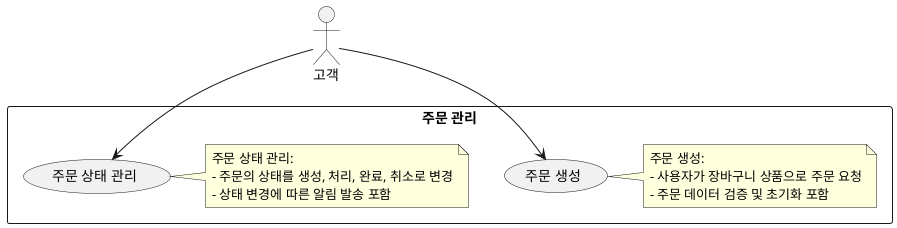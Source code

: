 @startuml
actor "고객" as Customer

rectangle "주문 관리" {
  usecase "주문 생성" as UC1
  note right of UC1
  주문 생성:
  - 사용자가 장바구니 상품으로 주문 요청
  - 주문 데이터 검증 및 초기화 포함
  end note

  usecase "주문 상태 관리" as UC2
  note right of UC2
  주문 상태 관리:
  - 주문의 상태를 생성, 처리, 완료, 취소로 변경
  - 상태 변경에 따른 알림 발송 포함
  end note
}

Customer --> UC1
Customer --> UC2

@enduml
